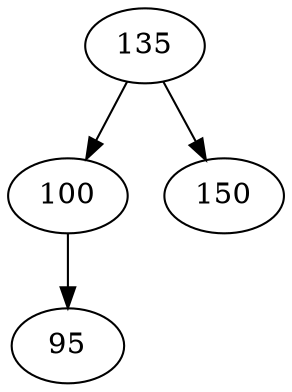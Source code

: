 digraph Arbol {
107417083204336 [label="135"];
107417083204336 -> 107417083204304;
107417083204304 [label="100"];
107417083204304 -> 107417083204368;
107417083204368 [label="95"];
107417083204336 -> 107417083204272;
107417083204272 [label="150"];
}
